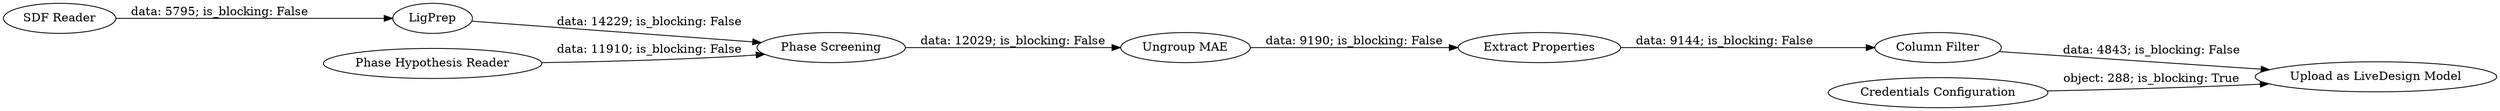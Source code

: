 digraph {
	"1247746203435941916_21" [label="SDF Reader"]
	"1247746203435941916_8322" [label="Phase Screening"]
	"1247746203435941916_38" [label="Column Filter"]
	"1247746203435941916_8242" [label="Ungroup MAE"]
	"1247746203435941916_8321" [label="Extract Properties"]
	"1247746203435941916_140" [label="Upload as LiveDesign Model"]
	"1247746203435941916_139" [label="Credentials Configuration"]
	"1247746203435941916_15268" [label=LigPrep]
	"1247746203435941916_8309" [label="Phase Hypothesis Reader"]
	"1247746203435941916_8309" -> "1247746203435941916_8322" [label="data: 11910; is_blocking: False"]
	"1247746203435941916_8321" -> "1247746203435941916_38" [label="data: 9144; is_blocking: False"]
	"1247746203435941916_38" -> "1247746203435941916_140" [label="data: 4843; is_blocking: False"]
	"1247746203435941916_8322" -> "1247746203435941916_8242" [label="data: 12029; is_blocking: False"]
	"1247746203435941916_21" -> "1247746203435941916_15268" [label="data: 5795; is_blocking: False"]
	"1247746203435941916_139" -> "1247746203435941916_140" [label="object: 288; is_blocking: True"]
	"1247746203435941916_8242" -> "1247746203435941916_8321" [label="data: 9190; is_blocking: False"]
	"1247746203435941916_15268" -> "1247746203435941916_8322" [label="data: 14229; is_blocking: False"]
	rankdir=LR
}
